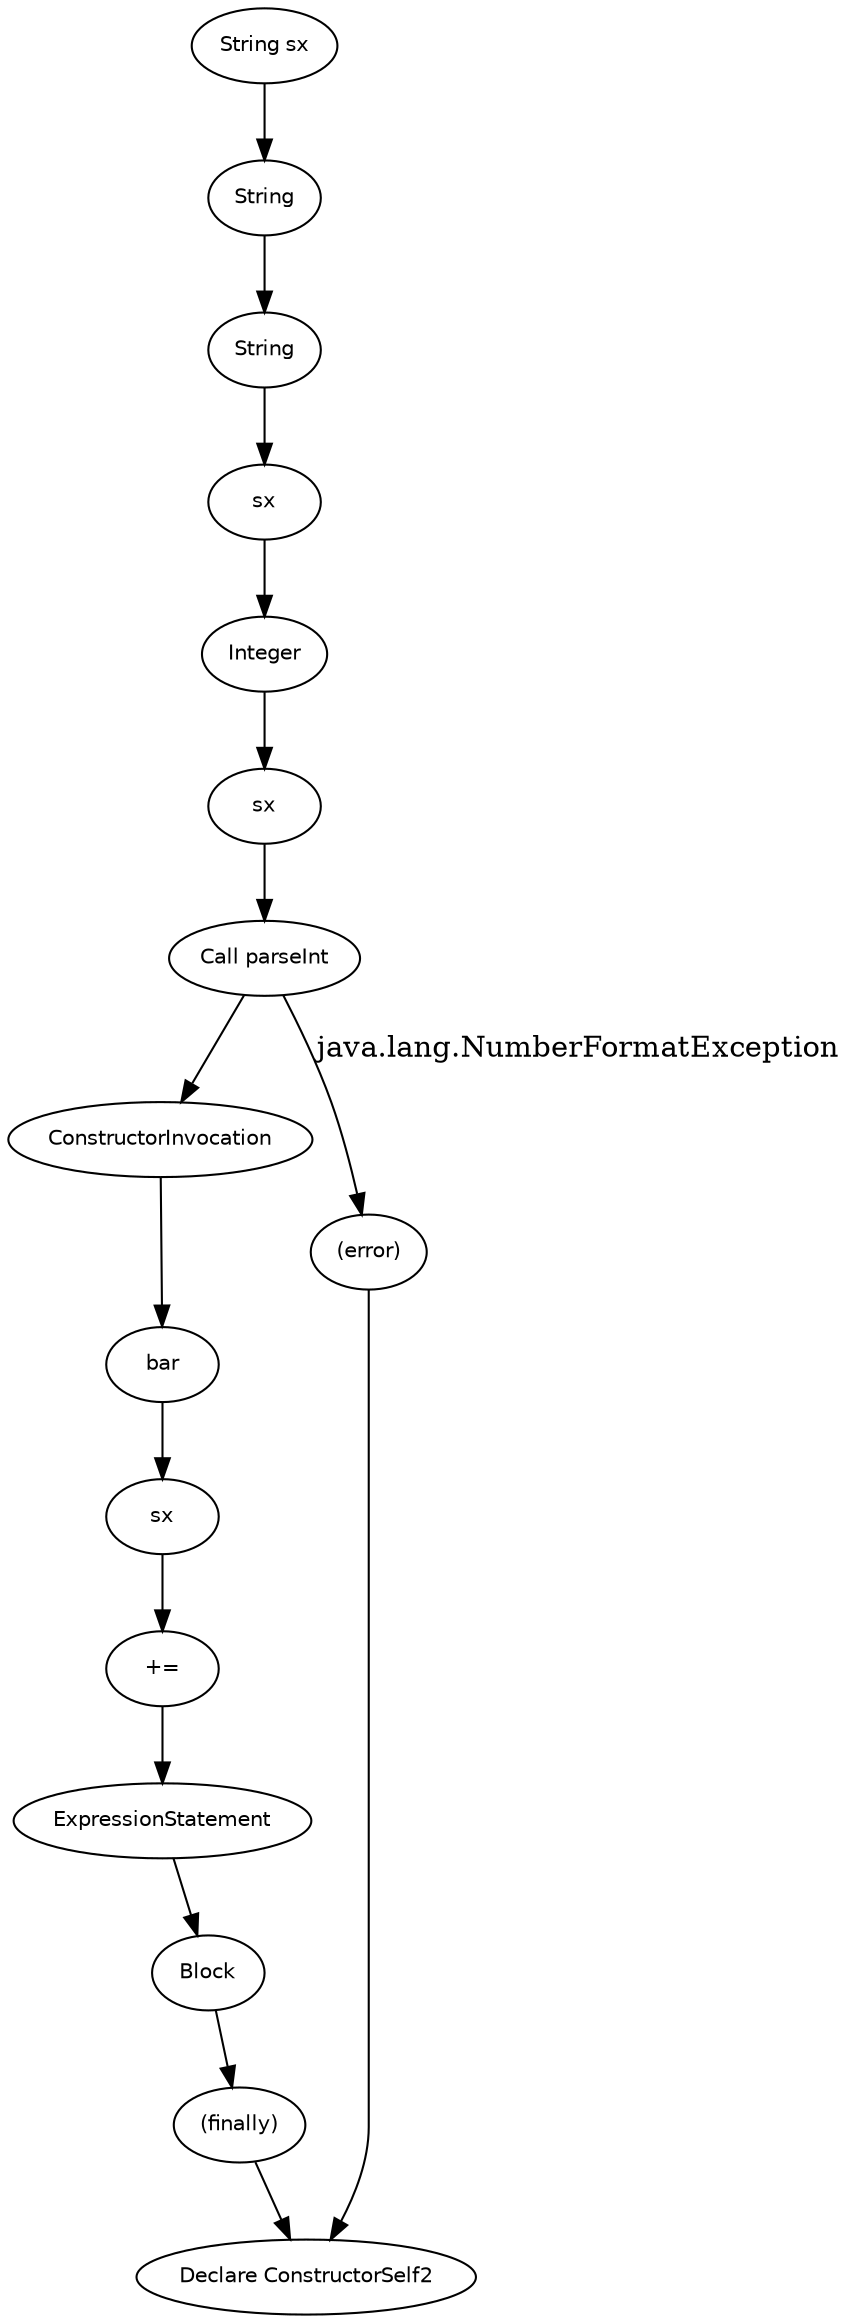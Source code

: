 digraph ConstructorSelf2 {
  22 [
    label = Block,
    fontname = Helvetica,
    fontsize = 10
  ];
  19 [
    label = "+=",
    fontname = Helvetica,
    fontsize = 10
  ];
  21 [
    label = bar,
    fontname = Helvetica,
    fontsize = 10
  ];
  18 [
    label = ExpressionStatement,
    fontname = Helvetica,
    fontsize = 10
  ];
  20 [
    label = sx,
    fontname = Helvetica,
    fontsize = 10
  ];
  9 [
    label = "String sx",
    fontname = Helvetica,
    fontsize = 10
  ];
  17 [
    label = sx,
    fontname = Helvetica,
    fontsize = 10
  ];
  15 [
    label = Integer,
    fontname = Helvetica,
    fontsize = 10
  ];
  14 [
    label = "Call parseInt",
    fontname = Helvetica,
    fontsize = 10
  ];
  13 [
    label = ConstructorInvocation,
    fontname = Helvetica,
    fontsize = 10
  ];
  12 [
    label = sx,
    fontname = Helvetica,
    fontsize = 10
  ];
  2 [
    label = "(finally)",
    fontname = Helvetica,
    fontsize = 10
  ];
  11 [
    label = String,
    fontname = Helvetica,
    fontsize = 10
  ];
  10 [
    label = String,
    fontname = Helvetica,
    fontsize = 10
  ];
  1 [
    label = "(error)",
    fontname = Helvetica,
    fontsize = 10
  ];
  0 [
    label = "Declare ConstructorSelf2",
    fontname = Helvetica,
    fontsize = 10
  ];
  1 -> 0 [
    label = ""
  ];
  22 -> 2 [
    label = ""
  ];
  20 -> 19 [
    label = ""
  ];
  14 -> 13 [
    label = ""
  ];
  18 -> 22 [
    label = ""
  ];
  14 -> 1 [
    label = "java.lang.NumberFormatException"
  ];
  15 -> 17 [
    label = ""
  ];
  11 -> 10 [
    label = ""
  ];
  12 -> 15 [
    label = ""
  ];
  21 -> 20 [
    label = ""
  ];
  9 -> 11 [
    label = ""
  ];
  2 -> 0 [
    label = ""
  ];
  19 -> 18 [
    label = ""
  ];
  13 -> 21 [
    label = ""
  ];
  17 -> 14 [
    label = ""
  ];
  10 -> 12 [
    label = ""
  ];
}

